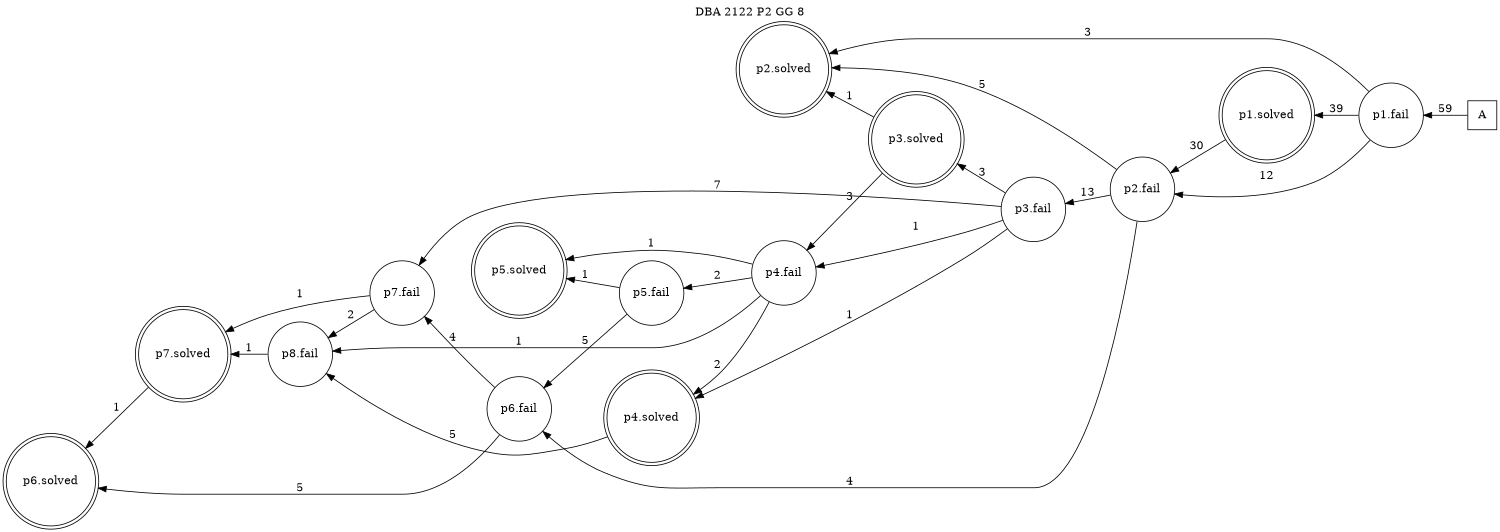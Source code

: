 digraph DBA_2122_P2_GG_8 {
labelloc="tl"
label= " DBA 2122 P2 GG 8 "
rankdir="RL";
graph [ size=" 10 , 10 !"]

"A" [shape="square" label="A"]
"p1.fail" [shape="circle" label="p1.fail"]
"p1.solved" [shape="doublecircle" label="p1.solved"]
"p2.fail" [shape="circle" label="p2.fail"]
"p3.fail" [shape="circle" label="p3.fail"]
"p3.solved" [shape="doublecircle" label="p3.solved"]
"p2.solved" [shape="doublecircle" label="p2.solved"]
"p4.fail" [shape="circle" label="p4.fail"]
"p5.fail" [shape="circle" label="p5.fail"]
"p5.solved" [shape="doublecircle" label="p5.solved"]
"p4.solved" [shape="doublecircle" label="p4.solved"]
"p6.fail" [shape="circle" label="p6.fail"]
"p6.solved" [shape="doublecircle" label="p6.solved"]
"p7.fail" [shape="circle" label="p7.fail"]
"p8.fail" [shape="circle" label="p8.fail"]
"p7.solved" [shape="doublecircle" label="p7.solved"]
"A" -> "p1.fail" [ label=59]
"p1.fail" -> "p1.solved" [ label=39]
"p1.fail" -> "p2.fail" [ label=12]
"p1.fail" -> "p2.solved" [ label=3]
"p1.solved" -> "p2.fail" [ label=30]
"p2.fail" -> "p3.fail" [ label=13]
"p2.fail" -> "p2.solved" [ label=5]
"p2.fail" -> "p6.fail" [ label=4]
"p3.fail" -> "p3.solved" [ label=3]
"p3.fail" -> "p4.fail" [ label=1]
"p3.fail" -> "p4.solved" [ label=1]
"p3.fail" -> "p7.fail" [ label=7]
"p3.solved" -> "p2.solved" [ label=1]
"p3.solved" -> "p4.fail" [ label=3]
"p4.fail" -> "p5.fail" [ label=2]
"p4.fail" -> "p5.solved" [ label=1]
"p4.fail" -> "p4.solved" [ label=2]
"p4.fail" -> "p8.fail" [ label=1]
"p5.fail" -> "p5.solved" [ label=1]
"p5.fail" -> "p6.fail" [ label=5]
"p4.solved" -> "p8.fail" [ label=5]
"p6.fail" -> "p6.solved" [ label=5]
"p6.fail" -> "p7.fail" [ label=4]
"p7.fail" -> "p8.fail" [ label=2]
"p7.fail" -> "p7.solved" [ label=1]
"p8.fail" -> "p7.solved" [ label=1]
"p7.solved" -> "p6.solved" [ label=1]
}
